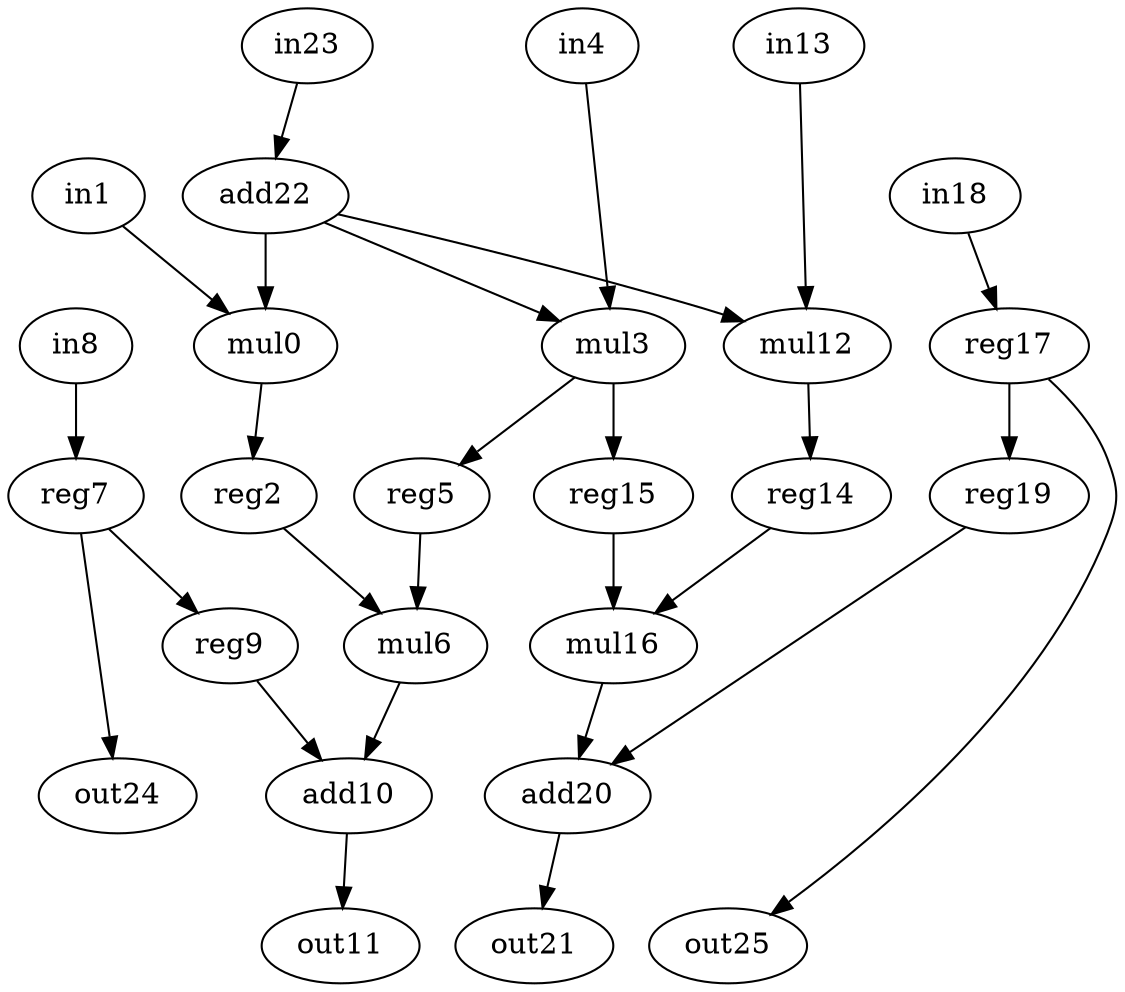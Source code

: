 digraph g {
0 [label = mul0;op = mul;]
1 [label = in1;op = in;]
2 [label = add10;op = add;]
3 [label = out11;op = out;]
4 [label = mul12;op = mul;]
5 [label = in13;op = in;]
6 [label = reg14;op = reg;]
7 [label = reg15;op = reg;]
8 [label = mul16;op = mul;]
9 [label = reg17;op = reg;]
10 [label = in18;op = in;]
11 [label = reg19;op = reg;]
12 [label = reg2;op = reg;]
13 [label = add20;op = add;]
14 [label = out21;op = out;]
15 [label = add22;op = addi;value = 2;]
16 [label = in23;op = in;]
17 [label = out24;op = out;]
18 [label = out25;op = out;]
19 [label = mul3;op = mul;]
20 [label = in4;op = in;]
21 [label = reg5;op = reg;]
22 [label = mul6;op = mul;]
23 [label = reg7;op = reg;]
24 [label = in8;op = in;]
25 [label = reg9;op = reg;]
9 -> 18 [port=0; weight=0;]
9 -> 11 [port=0; weight=0;]
11 -> 13 [port=0; weight=0;]
8 -> 13 [port=1; weight=0;]
6 -> 8 [port=0; weight=0;]
4 -> 6 [port=0; weight=0;]
15 -> 4 [port=0; weight=0;]
15 -> 19 [port=0; weight=0;]
20 -> 19 [port=1; weight=0;]
19 -> 21 [port=0; weight=0;]
21 -> 22 [port=0; weight=0;]
12 -> 22 [port=1; weight=0;]
0 -> 12 [port=0; weight=0;]
15 -> 0 [port=0; weight=4;]
16 -> 15 [port=0; weight=0;]
1 -> 0 [port=1; weight=0;]
22 -> 2 [port=0; weight=0;]
25 -> 2 [port=1; weight=0;]
23 -> 25 [port=0; weight=0;]
23 -> 17 [port=0; weight=0;]
24 -> 23 [port=0; weight=1;]
2 -> 3 [port=0; weight=0;]
19 -> 7 [port=0; weight=1;]
7 -> 8 [port=1; weight=1;]
5 -> 4 [port=1; weight=0;]
13 -> 14 [port=0; weight=0;]
10 -> 9 [port=0; weight=0;]
}

